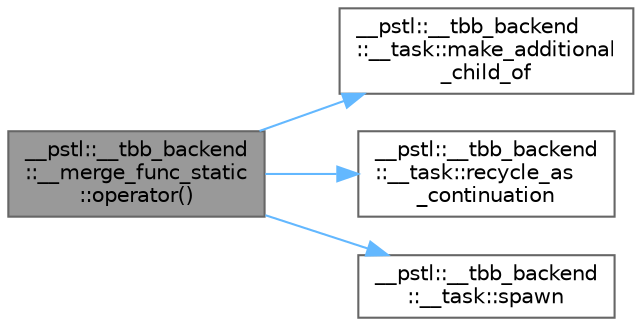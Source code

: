 digraph "__pstl::__tbb_backend::__merge_func_static::operator()"
{
 // LATEX_PDF_SIZE
  bgcolor="transparent";
  edge [fontname=Helvetica,fontsize=10,labelfontname=Helvetica,labelfontsize=10];
  node [fontname=Helvetica,fontsize=10,shape=box,height=0.2,width=0.4];
  rankdir="LR";
  Node1 [id="Node000001",label="__pstl::__tbb_backend\l::__merge_func_static\l::operator()",height=0.2,width=0.4,color="gray40", fillcolor="grey60", style="filled", fontcolor="black",tooltip=" "];
  Node1 -> Node2 [id="edge7_Node000001_Node000002",color="steelblue1",style="solid",tooltip=" "];
  Node2 [id="Node000002",label="__pstl::__tbb_backend\l::__task::make_additional\l_child_of",height=0.2,width=0.4,color="grey40", fillcolor="white", style="filled",URL="$class____pstl_1_1____tbb__backend_1_1____task.html#acef9934f613941da92f256d0afa2f32e",tooltip=" "];
  Node1 -> Node3 [id="edge8_Node000001_Node000003",color="steelblue1",style="solid",tooltip=" "];
  Node3 [id="Node000003",label="__pstl::__tbb_backend\l::__task::recycle_as\l_continuation",height=0.2,width=0.4,color="grey40", fillcolor="white", style="filled",URL="$class____pstl_1_1____tbb__backend_1_1____task.html#abb49e6eaa41b657f5bc325e87a613f6b",tooltip=" "];
  Node1 -> Node4 [id="edge9_Node000001_Node000004",color="steelblue1",style="solid",tooltip=" "];
  Node4 [id="Node000004",label="__pstl::__tbb_backend\l::__task::spawn",height=0.2,width=0.4,color="grey40", fillcolor="white", style="filled",URL="$class____pstl_1_1____tbb__backend_1_1____task.html#a461df97d741617cd512582b410ad486a",tooltip=" "];
}
